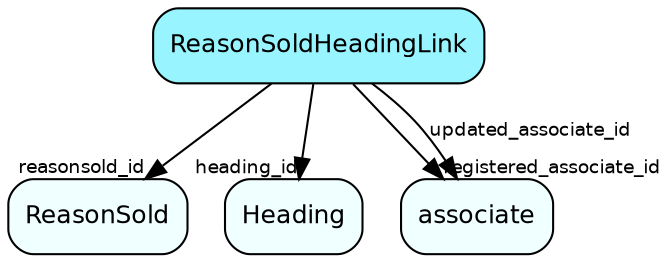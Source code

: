 digraph ReasonSoldHeadingLink  {
node [shape = box style="rounded, filled" fontname = "Helvetica" fontsize = "12" ]
edge [fontname = "Helvetica" fontsize = "9"]

ReasonSoldHeadingLink[fillcolor = "cadetblue1"]
ReasonSold[fillcolor = "azure1"]
Heading[fillcolor = "azure1"]
associate[fillcolor = "azure1"]
ReasonSoldHeadingLink -> ReasonSold [headlabel = "reasonsold_id"]
ReasonSoldHeadingLink -> Heading [headlabel = "heading_id"]
ReasonSoldHeadingLink -> associate [headlabel = "registered_associate_id"]
ReasonSoldHeadingLink -> associate [label = "updated_associate_id"]
}

